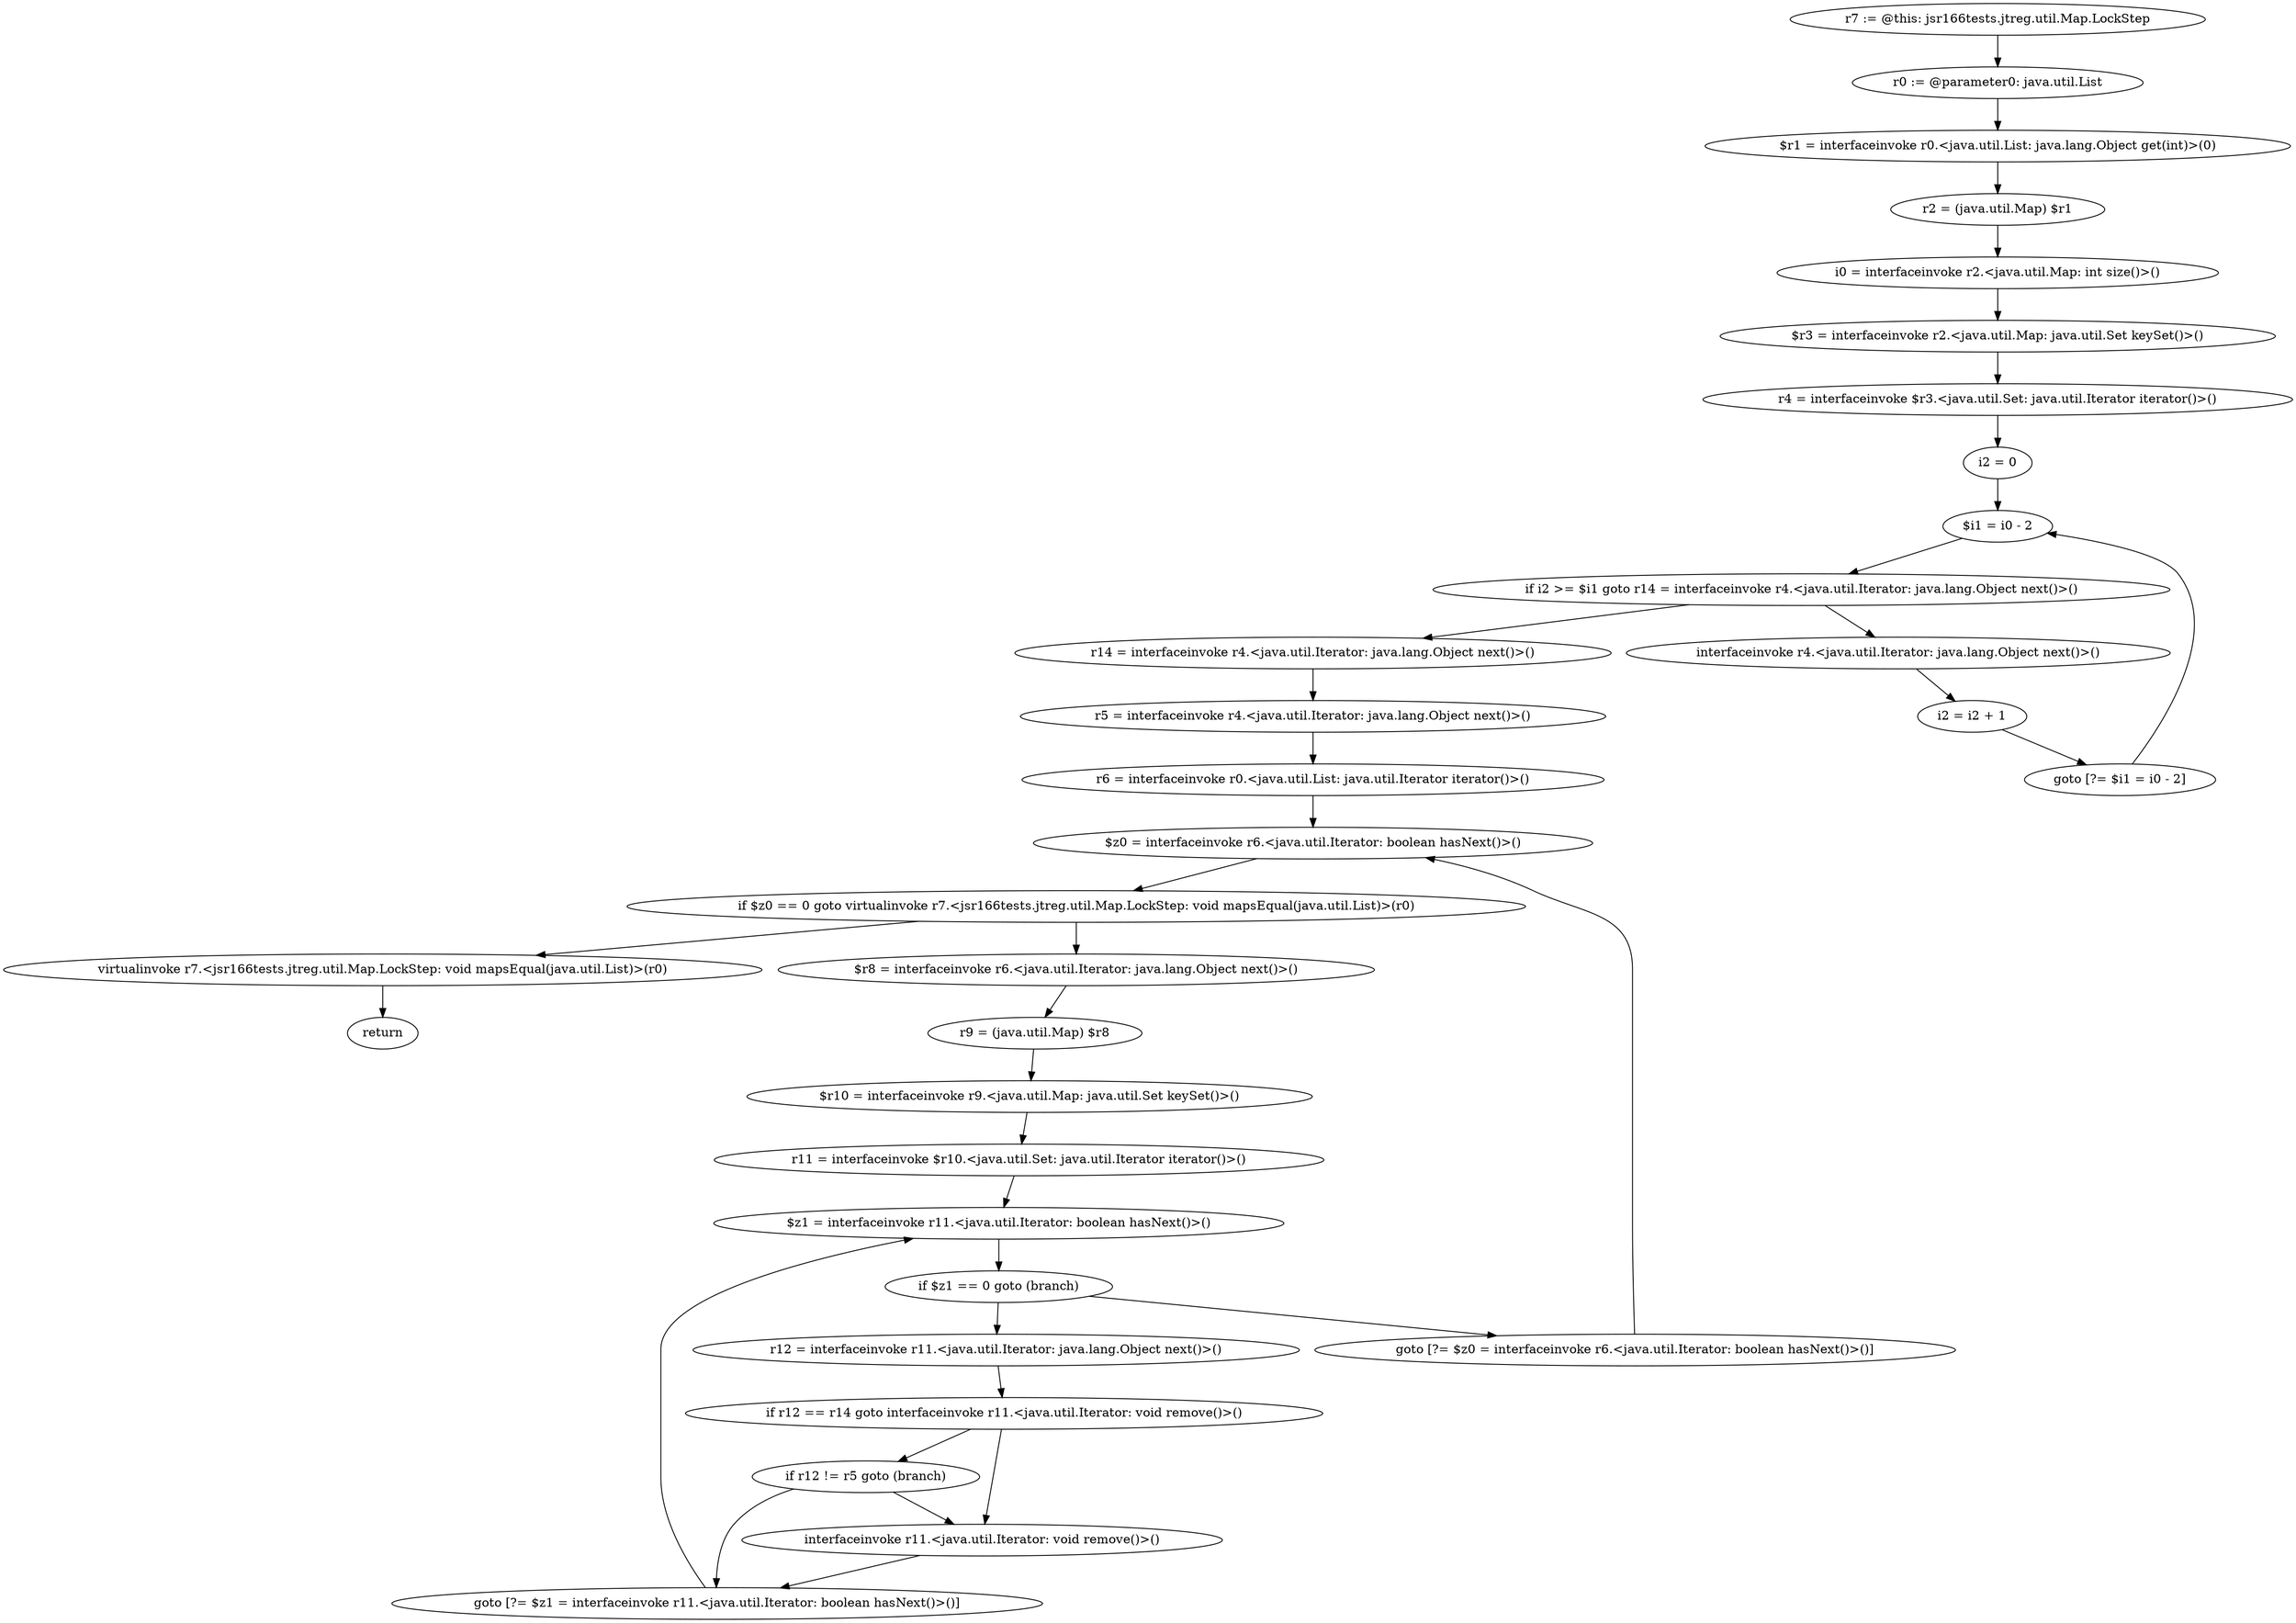 digraph "unitGraph" {
    "r7 := @this: jsr166tests.jtreg.util.Map.LockStep"
    "r0 := @parameter0: java.util.List"
    "$r1 = interfaceinvoke r0.<java.util.List: java.lang.Object get(int)>(0)"
    "r2 = (java.util.Map) $r1"
    "i0 = interfaceinvoke r2.<java.util.Map: int size()>()"
    "$r3 = interfaceinvoke r2.<java.util.Map: java.util.Set keySet()>()"
    "r4 = interfaceinvoke $r3.<java.util.Set: java.util.Iterator iterator()>()"
    "i2 = 0"
    "$i1 = i0 - 2"
    "if i2 >= $i1 goto r14 = interfaceinvoke r4.<java.util.Iterator: java.lang.Object next()>()"
    "interfaceinvoke r4.<java.util.Iterator: java.lang.Object next()>()"
    "i2 = i2 + 1"
    "goto [?= $i1 = i0 - 2]"
    "r14 = interfaceinvoke r4.<java.util.Iterator: java.lang.Object next()>()"
    "r5 = interfaceinvoke r4.<java.util.Iterator: java.lang.Object next()>()"
    "r6 = interfaceinvoke r0.<java.util.List: java.util.Iterator iterator()>()"
    "$z0 = interfaceinvoke r6.<java.util.Iterator: boolean hasNext()>()"
    "if $z0 == 0 goto virtualinvoke r7.<jsr166tests.jtreg.util.Map.LockStep: void mapsEqual(java.util.List)>(r0)"
    "$r8 = interfaceinvoke r6.<java.util.Iterator: java.lang.Object next()>()"
    "r9 = (java.util.Map) $r8"
    "$r10 = interfaceinvoke r9.<java.util.Map: java.util.Set keySet()>()"
    "r11 = interfaceinvoke $r10.<java.util.Set: java.util.Iterator iterator()>()"
    "$z1 = interfaceinvoke r11.<java.util.Iterator: boolean hasNext()>()"
    "if $z1 == 0 goto (branch)"
    "r12 = interfaceinvoke r11.<java.util.Iterator: java.lang.Object next()>()"
    "if r12 == r14 goto interfaceinvoke r11.<java.util.Iterator: void remove()>()"
    "if r12 != r5 goto (branch)"
    "interfaceinvoke r11.<java.util.Iterator: void remove()>()"
    "goto [?= $z1 = interfaceinvoke r11.<java.util.Iterator: boolean hasNext()>()]"
    "goto [?= $z0 = interfaceinvoke r6.<java.util.Iterator: boolean hasNext()>()]"
    "virtualinvoke r7.<jsr166tests.jtreg.util.Map.LockStep: void mapsEqual(java.util.List)>(r0)"
    "return"
    "r7 := @this: jsr166tests.jtreg.util.Map.LockStep"->"r0 := @parameter0: java.util.List";
    "r0 := @parameter0: java.util.List"->"$r1 = interfaceinvoke r0.<java.util.List: java.lang.Object get(int)>(0)";
    "$r1 = interfaceinvoke r0.<java.util.List: java.lang.Object get(int)>(0)"->"r2 = (java.util.Map) $r1";
    "r2 = (java.util.Map) $r1"->"i0 = interfaceinvoke r2.<java.util.Map: int size()>()";
    "i0 = interfaceinvoke r2.<java.util.Map: int size()>()"->"$r3 = interfaceinvoke r2.<java.util.Map: java.util.Set keySet()>()";
    "$r3 = interfaceinvoke r2.<java.util.Map: java.util.Set keySet()>()"->"r4 = interfaceinvoke $r3.<java.util.Set: java.util.Iterator iterator()>()";
    "r4 = interfaceinvoke $r3.<java.util.Set: java.util.Iterator iterator()>()"->"i2 = 0";
    "i2 = 0"->"$i1 = i0 - 2";
    "$i1 = i0 - 2"->"if i2 >= $i1 goto r14 = interfaceinvoke r4.<java.util.Iterator: java.lang.Object next()>()";
    "if i2 >= $i1 goto r14 = interfaceinvoke r4.<java.util.Iterator: java.lang.Object next()>()"->"interfaceinvoke r4.<java.util.Iterator: java.lang.Object next()>()";
    "if i2 >= $i1 goto r14 = interfaceinvoke r4.<java.util.Iterator: java.lang.Object next()>()"->"r14 = interfaceinvoke r4.<java.util.Iterator: java.lang.Object next()>()";
    "interfaceinvoke r4.<java.util.Iterator: java.lang.Object next()>()"->"i2 = i2 + 1";
    "i2 = i2 + 1"->"goto [?= $i1 = i0 - 2]";
    "goto [?= $i1 = i0 - 2]"->"$i1 = i0 - 2";
    "r14 = interfaceinvoke r4.<java.util.Iterator: java.lang.Object next()>()"->"r5 = interfaceinvoke r4.<java.util.Iterator: java.lang.Object next()>()";
    "r5 = interfaceinvoke r4.<java.util.Iterator: java.lang.Object next()>()"->"r6 = interfaceinvoke r0.<java.util.List: java.util.Iterator iterator()>()";
    "r6 = interfaceinvoke r0.<java.util.List: java.util.Iterator iterator()>()"->"$z0 = interfaceinvoke r6.<java.util.Iterator: boolean hasNext()>()";
    "$z0 = interfaceinvoke r6.<java.util.Iterator: boolean hasNext()>()"->"if $z0 == 0 goto virtualinvoke r7.<jsr166tests.jtreg.util.Map.LockStep: void mapsEqual(java.util.List)>(r0)";
    "if $z0 == 0 goto virtualinvoke r7.<jsr166tests.jtreg.util.Map.LockStep: void mapsEqual(java.util.List)>(r0)"->"$r8 = interfaceinvoke r6.<java.util.Iterator: java.lang.Object next()>()";
    "if $z0 == 0 goto virtualinvoke r7.<jsr166tests.jtreg.util.Map.LockStep: void mapsEqual(java.util.List)>(r0)"->"virtualinvoke r7.<jsr166tests.jtreg.util.Map.LockStep: void mapsEqual(java.util.List)>(r0)";
    "$r8 = interfaceinvoke r6.<java.util.Iterator: java.lang.Object next()>()"->"r9 = (java.util.Map) $r8";
    "r9 = (java.util.Map) $r8"->"$r10 = interfaceinvoke r9.<java.util.Map: java.util.Set keySet()>()";
    "$r10 = interfaceinvoke r9.<java.util.Map: java.util.Set keySet()>()"->"r11 = interfaceinvoke $r10.<java.util.Set: java.util.Iterator iterator()>()";
    "r11 = interfaceinvoke $r10.<java.util.Set: java.util.Iterator iterator()>()"->"$z1 = interfaceinvoke r11.<java.util.Iterator: boolean hasNext()>()";
    "$z1 = interfaceinvoke r11.<java.util.Iterator: boolean hasNext()>()"->"if $z1 == 0 goto (branch)";
    "if $z1 == 0 goto (branch)"->"r12 = interfaceinvoke r11.<java.util.Iterator: java.lang.Object next()>()";
    "if $z1 == 0 goto (branch)"->"goto [?= $z0 = interfaceinvoke r6.<java.util.Iterator: boolean hasNext()>()]";
    "r12 = interfaceinvoke r11.<java.util.Iterator: java.lang.Object next()>()"->"if r12 == r14 goto interfaceinvoke r11.<java.util.Iterator: void remove()>()";
    "if r12 == r14 goto interfaceinvoke r11.<java.util.Iterator: void remove()>()"->"if r12 != r5 goto (branch)";
    "if r12 == r14 goto interfaceinvoke r11.<java.util.Iterator: void remove()>()"->"interfaceinvoke r11.<java.util.Iterator: void remove()>()";
    "if r12 != r5 goto (branch)"->"interfaceinvoke r11.<java.util.Iterator: void remove()>()";
    "if r12 != r5 goto (branch)"->"goto [?= $z1 = interfaceinvoke r11.<java.util.Iterator: boolean hasNext()>()]";
    "interfaceinvoke r11.<java.util.Iterator: void remove()>()"->"goto [?= $z1 = interfaceinvoke r11.<java.util.Iterator: boolean hasNext()>()]";
    "goto [?= $z1 = interfaceinvoke r11.<java.util.Iterator: boolean hasNext()>()]"->"$z1 = interfaceinvoke r11.<java.util.Iterator: boolean hasNext()>()";
    "goto [?= $z0 = interfaceinvoke r6.<java.util.Iterator: boolean hasNext()>()]"->"$z0 = interfaceinvoke r6.<java.util.Iterator: boolean hasNext()>()";
    "virtualinvoke r7.<jsr166tests.jtreg.util.Map.LockStep: void mapsEqual(java.util.List)>(r0)"->"return";
}
